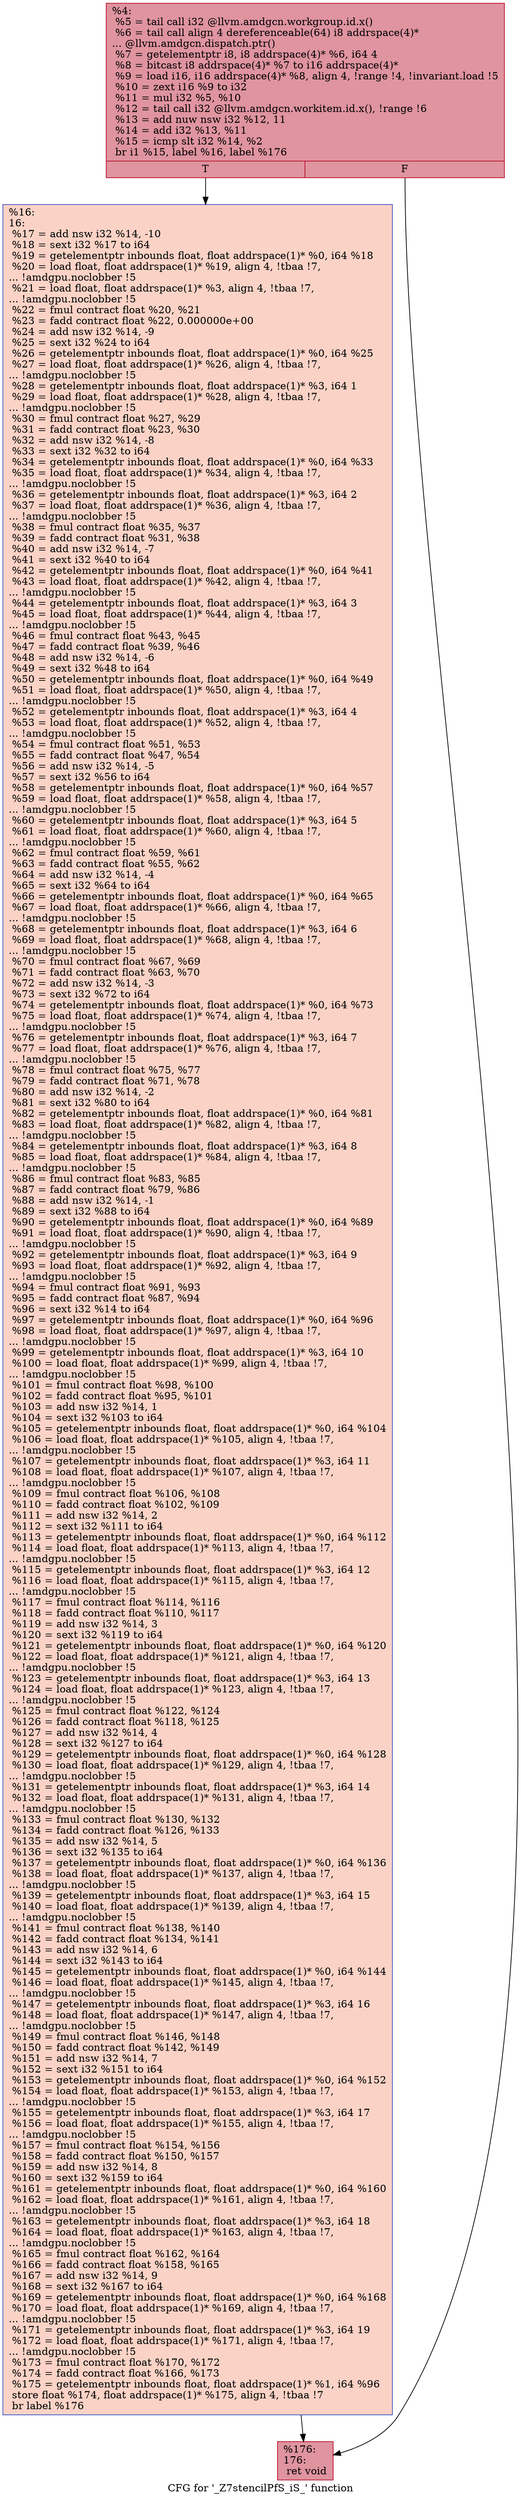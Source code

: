 digraph "CFG for '_Z7stencilPfS_iS_' function" {
	label="CFG for '_Z7stencilPfS_iS_' function";

	Node0x54e5210 [shape=record,color="#b70d28ff", style=filled, fillcolor="#b70d2870",label="{%4:\l  %5 = tail call i32 @llvm.amdgcn.workgroup.id.x()\l  %6 = tail call align 4 dereferenceable(64) i8 addrspace(4)*\l... @llvm.amdgcn.dispatch.ptr()\l  %7 = getelementptr i8, i8 addrspace(4)* %6, i64 4\l  %8 = bitcast i8 addrspace(4)* %7 to i16 addrspace(4)*\l  %9 = load i16, i16 addrspace(4)* %8, align 4, !range !4, !invariant.load !5\l  %10 = zext i16 %9 to i32\l  %11 = mul i32 %5, %10\l  %12 = tail call i32 @llvm.amdgcn.workitem.id.x(), !range !6\l  %13 = add nuw nsw i32 %12, 11\l  %14 = add i32 %13, %11\l  %15 = icmp slt i32 %14, %2\l  br i1 %15, label %16, label %176\l|{<s0>T|<s1>F}}"];
	Node0x54e5210:s0 -> Node0x54e71b0;
	Node0x54e5210:s1 -> Node0x54e7240;
	Node0x54e71b0 [shape=record,color="#3d50c3ff", style=filled, fillcolor="#f59c7d70",label="{%16:\l16:                                               \l  %17 = add nsw i32 %14, -10\l  %18 = sext i32 %17 to i64\l  %19 = getelementptr inbounds float, float addrspace(1)* %0, i64 %18\l  %20 = load float, float addrspace(1)* %19, align 4, !tbaa !7,\l... !amdgpu.noclobber !5\l  %21 = load float, float addrspace(1)* %3, align 4, !tbaa !7,\l... !amdgpu.noclobber !5\l  %22 = fmul contract float %20, %21\l  %23 = fadd contract float %22, 0.000000e+00\l  %24 = add nsw i32 %14, -9\l  %25 = sext i32 %24 to i64\l  %26 = getelementptr inbounds float, float addrspace(1)* %0, i64 %25\l  %27 = load float, float addrspace(1)* %26, align 4, !tbaa !7,\l... !amdgpu.noclobber !5\l  %28 = getelementptr inbounds float, float addrspace(1)* %3, i64 1\l  %29 = load float, float addrspace(1)* %28, align 4, !tbaa !7,\l... !amdgpu.noclobber !5\l  %30 = fmul contract float %27, %29\l  %31 = fadd contract float %23, %30\l  %32 = add nsw i32 %14, -8\l  %33 = sext i32 %32 to i64\l  %34 = getelementptr inbounds float, float addrspace(1)* %0, i64 %33\l  %35 = load float, float addrspace(1)* %34, align 4, !tbaa !7,\l... !amdgpu.noclobber !5\l  %36 = getelementptr inbounds float, float addrspace(1)* %3, i64 2\l  %37 = load float, float addrspace(1)* %36, align 4, !tbaa !7,\l... !amdgpu.noclobber !5\l  %38 = fmul contract float %35, %37\l  %39 = fadd contract float %31, %38\l  %40 = add nsw i32 %14, -7\l  %41 = sext i32 %40 to i64\l  %42 = getelementptr inbounds float, float addrspace(1)* %0, i64 %41\l  %43 = load float, float addrspace(1)* %42, align 4, !tbaa !7,\l... !amdgpu.noclobber !5\l  %44 = getelementptr inbounds float, float addrspace(1)* %3, i64 3\l  %45 = load float, float addrspace(1)* %44, align 4, !tbaa !7,\l... !amdgpu.noclobber !5\l  %46 = fmul contract float %43, %45\l  %47 = fadd contract float %39, %46\l  %48 = add nsw i32 %14, -6\l  %49 = sext i32 %48 to i64\l  %50 = getelementptr inbounds float, float addrspace(1)* %0, i64 %49\l  %51 = load float, float addrspace(1)* %50, align 4, !tbaa !7,\l... !amdgpu.noclobber !5\l  %52 = getelementptr inbounds float, float addrspace(1)* %3, i64 4\l  %53 = load float, float addrspace(1)* %52, align 4, !tbaa !7,\l... !amdgpu.noclobber !5\l  %54 = fmul contract float %51, %53\l  %55 = fadd contract float %47, %54\l  %56 = add nsw i32 %14, -5\l  %57 = sext i32 %56 to i64\l  %58 = getelementptr inbounds float, float addrspace(1)* %0, i64 %57\l  %59 = load float, float addrspace(1)* %58, align 4, !tbaa !7,\l... !amdgpu.noclobber !5\l  %60 = getelementptr inbounds float, float addrspace(1)* %3, i64 5\l  %61 = load float, float addrspace(1)* %60, align 4, !tbaa !7,\l... !amdgpu.noclobber !5\l  %62 = fmul contract float %59, %61\l  %63 = fadd contract float %55, %62\l  %64 = add nsw i32 %14, -4\l  %65 = sext i32 %64 to i64\l  %66 = getelementptr inbounds float, float addrspace(1)* %0, i64 %65\l  %67 = load float, float addrspace(1)* %66, align 4, !tbaa !7,\l... !amdgpu.noclobber !5\l  %68 = getelementptr inbounds float, float addrspace(1)* %3, i64 6\l  %69 = load float, float addrspace(1)* %68, align 4, !tbaa !7,\l... !amdgpu.noclobber !5\l  %70 = fmul contract float %67, %69\l  %71 = fadd contract float %63, %70\l  %72 = add nsw i32 %14, -3\l  %73 = sext i32 %72 to i64\l  %74 = getelementptr inbounds float, float addrspace(1)* %0, i64 %73\l  %75 = load float, float addrspace(1)* %74, align 4, !tbaa !7,\l... !amdgpu.noclobber !5\l  %76 = getelementptr inbounds float, float addrspace(1)* %3, i64 7\l  %77 = load float, float addrspace(1)* %76, align 4, !tbaa !7,\l... !amdgpu.noclobber !5\l  %78 = fmul contract float %75, %77\l  %79 = fadd contract float %71, %78\l  %80 = add nsw i32 %14, -2\l  %81 = sext i32 %80 to i64\l  %82 = getelementptr inbounds float, float addrspace(1)* %0, i64 %81\l  %83 = load float, float addrspace(1)* %82, align 4, !tbaa !7,\l... !amdgpu.noclobber !5\l  %84 = getelementptr inbounds float, float addrspace(1)* %3, i64 8\l  %85 = load float, float addrspace(1)* %84, align 4, !tbaa !7,\l... !amdgpu.noclobber !5\l  %86 = fmul contract float %83, %85\l  %87 = fadd contract float %79, %86\l  %88 = add nsw i32 %14, -1\l  %89 = sext i32 %88 to i64\l  %90 = getelementptr inbounds float, float addrspace(1)* %0, i64 %89\l  %91 = load float, float addrspace(1)* %90, align 4, !tbaa !7,\l... !amdgpu.noclobber !5\l  %92 = getelementptr inbounds float, float addrspace(1)* %3, i64 9\l  %93 = load float, float addrspace(1)* %92, align 4, !tbaa !7,\l... !amdgpu.noclobber !5\l  %94 = fmul contract float %91, %93\l  %95 = fadd contract float %87, %94\l  %96 = sext i32 %14 to i64\l  %97 = getelementptr inbounds float, float addrspace(1)* %0, i64 %96\l  %98 = load float, float addrspace(1)* %97, align 4, !tbaa !7,\l... !amdgpu.noclobber !5\l  %99 = getelementptr inbounds float, float addrspace(1)* %3, i64 10\l  %100 = load float, float addrspace(1)* %99, align 4, !tbaa !7,\l... !amdgpu.noclobber !5\l  %101 = fmul contract float %98, %100\l  %102 = fadd contract float %95, %101\l  %103 = add nsw i32 %14, 1\l  %104 = sext i32 %103 to i64\l  %105 = getelementptr inbounds float, float addrspace(1)* %0, i64 %104\l  %106 = load float, float addrspace(1)* %105, align 4, !tbaa !7,\l... !amdgpu.noclobber !5\l  %107 = getelementptr inbounds float, float addrspace(1)* %3, i64 11\l  %108 = load float, float addrspace(1)* %107, align 4, !tbaa !7,\l... !amdgpu.noclobber !5\l  %109 = fmul contract float %106, %108\l  %110 = fadd contract float %102, %109\l  %111 = add nsw i32 %14, 2\l  %112 = sext i32 %111 to i64\l  %113 = getelementptr inbounds float, float addrspace(1)* %0, i64 %112\l  %114 = load float, float addrspace(1)* %113, align 4, !tbaa !7,\l... !amdgpu.noclobber !5\l  %115 = getelementptr inbounds float, float addrspace(1)* %3, i64 12\l  %116 = load float, float addrspace(1)* %115, align 4, !tbaa !7,\l... !amdgpu.noclobber !5\l  %117 = fmul contract float %114, %116\l  %118 = fadd contract float %110, %117\l  %119 = add nsw i32 %14, 3\l  %120 = sext i32 %119 to i64\l  %121 = getelementptr inbounds float, float addrspace(1)* %0, i64 %120\l  %122 = load float, float addrspace(1)* %121, align 4, !tbaa !7,\l... !amdgpu.noclobber !5\l  %123 = getelementptr inbounds float, float addrspace(1)* %3, i64 13\l  %124 = load float, float addrspace(1)* %123, align 4, !tbaa !7,\l... !amdgpu.noclobber !5\l  %125 = fmul contract float %122, %124\l  %126 = fadd contract float %118, %125\l  %127 = add nsw i32 %14, 4\l  %128 = sext i32 %127 to i64\l  %129 = getelementptr inbounds float, float addrspace(1)* %0, i64 %128\l  %130 = load float, float addrspace(1)* %129, align 4, !tbaa !7,\l... !amdgpu.noclobber !5\l  %131 = getelementptr inbounds float, float addrspace(1)* %3, i64 14\l  %132 = load float, float addrspace(1)* %131, align 4, !tbaa !7,\l... !amdgpu.noclobber !5\l  %133 = fmul contract float %130, %132\l  %134 = fadd contract float %126, %133\l  %135 = add nsw i32 %14, 5\l  %136 = sext i32 %135 to i64\l  %137 = getelementptr inbounds float, float addrspace(1)* %0, i64 %136\l  %138 = load float, float addrspace(1)* %137, align 4, !tbaa !7,\l... !amdgpu.noclobber !5\l  %139 = getelementptr inbounds float, float addrspace(1)* %3, i64 15\l  %140 = load float, float addrspace(1)* %139, align 4, !tbaa !7,\l... !amdgpu.noclobber !5\l  %141 = fmul contract float %138, %140\l  %142 = fadd contract float %134, %141\l  %143 = add nsw i32 %14, 6\l  %144 = sext i32 %143 to i64\l  %145 = getelementptr inbounds float, float addrspace(1)* %0, i64 %144\l  %146 = load float, float addrspace(1)* %145, align 4, !tbaa !7,\l... !amdgpu.noclobber !5\l  %147 = getelementptr inbounds float, float addrspace(1)* %3, i64 16\l  %148 = load float, float addrspace(1)* %147, align 4, !tbaa !7,\l... !amdgpu.noclobber !5\l  %149 = fmul contract float %146, %148\l  %150 = fadd contract float %142, %149\l  %151 = add nsw i32 %14, 7\l  %152 = sext i32 %151 to i64\l  %153 = getelementptr inbounds float, float addrspace(1)* %0, i64 %152\l  %154 = load float, float addrspace(1)* %153, align 4, !tbaa !7,\l... !amdgpu.noclobber !5\l  %155 = getelementptr inbounds float, float addrspace(1)* %3, i64 17\l  %156 = load float, float addrspace(1)* %155, align 4, !tbaa !7,\l... !amdgpu.noclobber !5\l  %157 = fmul contract float %154, %156\l  %158 = fadd contract float %150, %157\l  %159 = add nsw i32 %14, 8\l  %160 = sext i32 %159 to i64\l  %161 = getelementptr inbounds float, float addrspace(1)* %0, i64 %160\l  %162 = load float, float addrspace(1)* %161, align 4, !tbaa !7,\l... !amdgpu.noclobber !5\l  %163 = getelementptr inbounds float, float addrspace(1)* %3, i64 18\l  %164 = load float, float addrspace(1)* %163, align 4, !tbaa !7,\l... !amdgpu.noclobber !5\l  %165 = fmul contract float %162, %164\l  %166 = fadd contract float %158, %165\l  %167 = add nsw i32 %14, 9\l  %168 = sext i32 %167 to i64\l  %169 = getelementptr inbounds float, float addrspace(1)* %0, i64 %168\l  %170 = load float, float addrspace(1)* %169, align 4, !tbaa !7,\l... !amdgpu.noclobber !5\l  %171 = getelementptr inbounds float, float addrspace(1)* %3, i64 19\l  %172 = load float, float addrspace(1)* %171, align 4, !tbaa !7,\l... !amdgpu.noclobber !5\l  %173 = fmul contract float %170, %172\l  %174 = fadd contract float %166, %173\l  %175 = getelementptr inbounds float, float addrspace(1)* %1, i64 %96\l  store float %174, float addrspace(1)* %175, align 4, !tbaa !7\l  br label %176\l}"];
	Node0x54e71b0 -> Node0x54e7240;
	Node0x54e7240 [shape=record,color="#b70d28ff", style=filled, fillcolor="#b70d2870",label="{%176:\l176:                                              \l  ret void\l}"];
}
